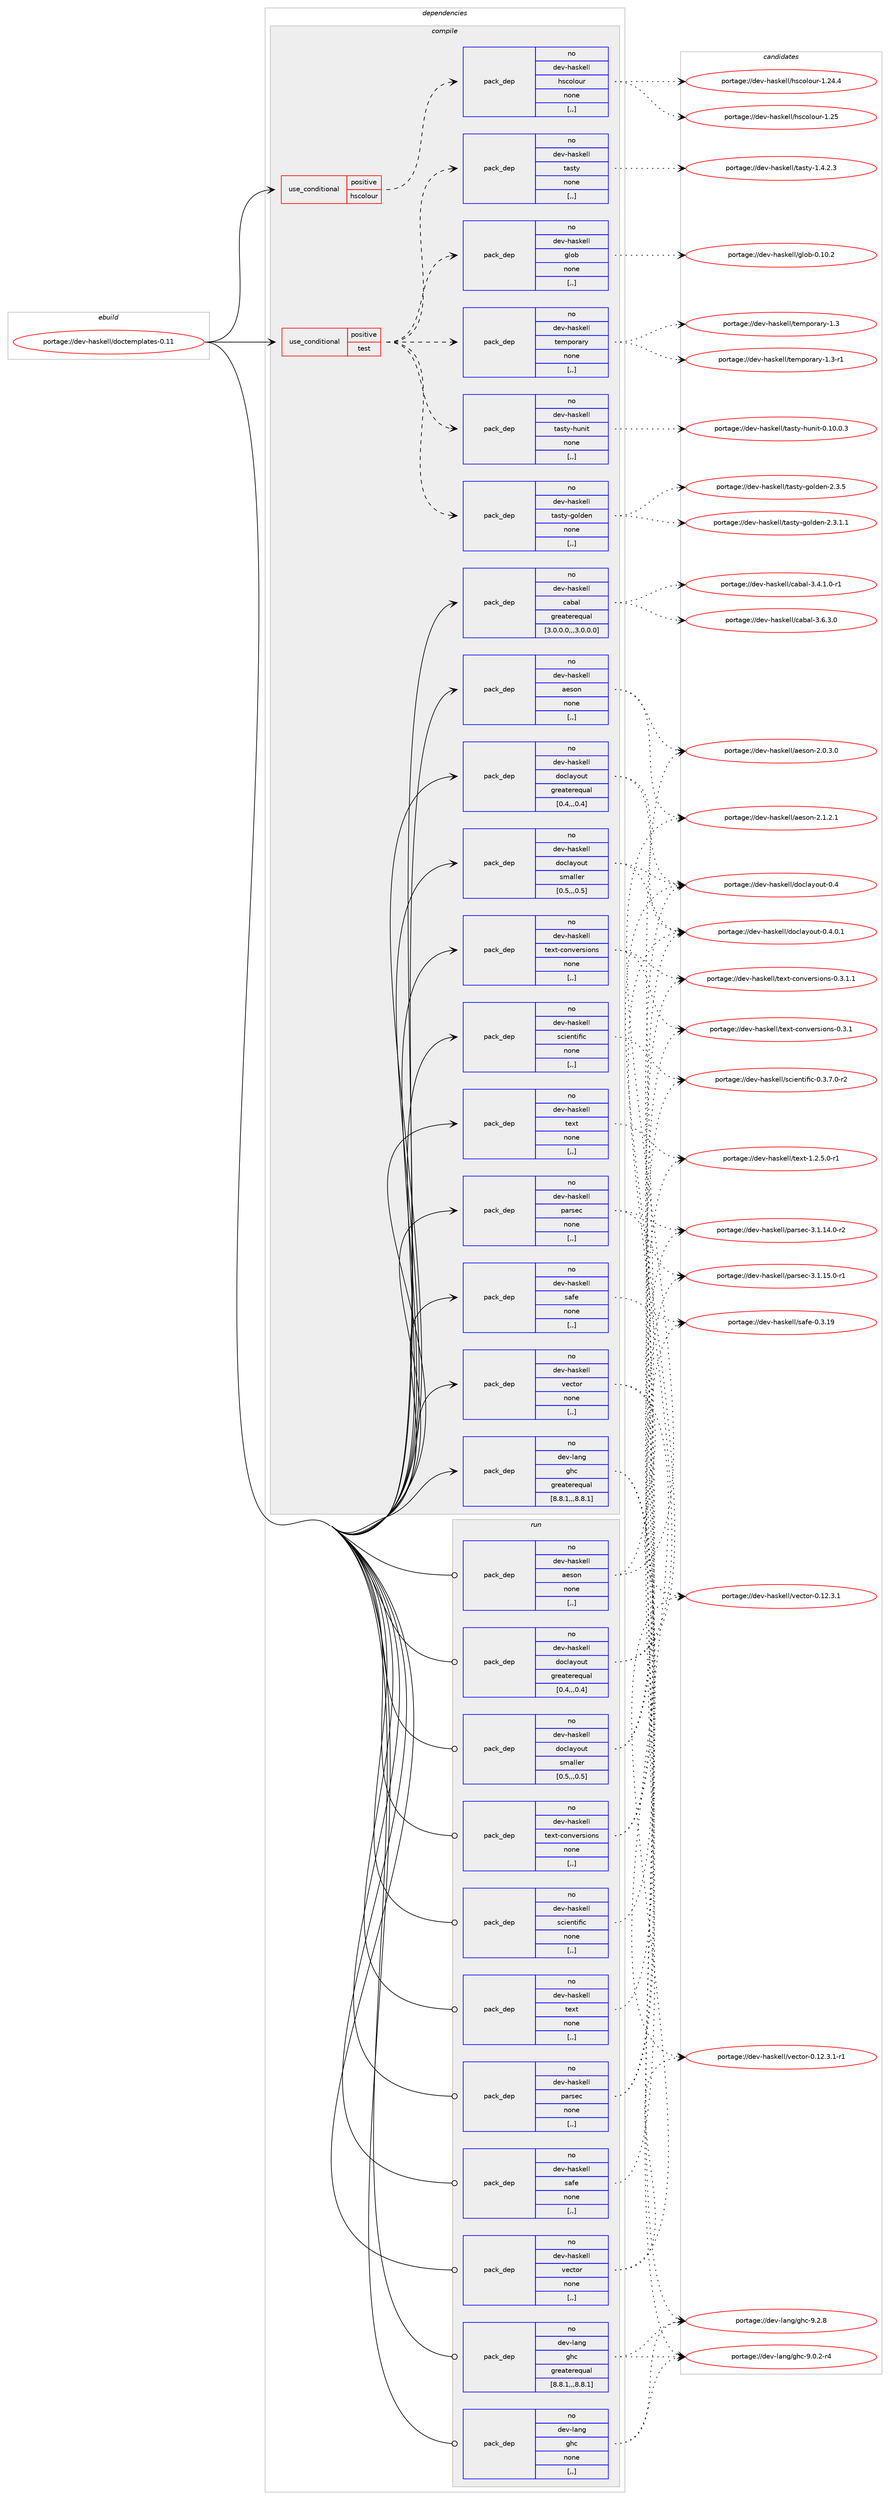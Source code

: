 digraph prolog {

# *************
# Graph options
# *************

newrank=true;
concentrate=true;
compound=true;
graph [rankdir=LR,fontname=Helvetica,fontsize=10,ranksep=1.5];#, ranksep=2.5, nodesep=0.2];
edge  [arrowhead=vee];
node  [fontname=Helvetica,fontsize=10];

# **********
# The ebuild
# **********

subgraph cluster_leftcol {
color=gray;
rank=same;
label=<<i>ebuild</i>>;
id [label="portage://dev-haskell/doctemplates-0.11", color=red, width=4, href="../dev-haskell/doctemplates-0.11.svg"];
}

# ****************
# The dependencies
# ****************

subgraph cluster_midcol {
color=gray;
label=<<i>dependencies</i>>;
subgraph cluster_compile {
fillcolor="#eeeeee";
style=filled;
label=<<i>compile</i>>;
subgraph cond19751 {
dependency77617 [label=<<TABLE BORDER="0" CELLBORDER="1" CELLSPACING="0" CELLPADDING="4"><TR><TD ROWSPAN="3" CELLPADDING="10">use_conditional</TD></TR><TR><TD>positive</TD></TR><TR><TD>hscolour</TD></TR></TABLE>>, shape=none, color=red];
subgraph pack56919 {
dependency77618 [label=<<TABLE BORDER="0" CELLBORDER="1" CELLSPACING="0" CELLPADDING="4" WIDTH="220"><TR><TD ROWSPAN="6" CELLPADDING="30">pack_dep</TD></TR><TR><TD WIDTH="110">no</TD></TR><TR><TD>dev-haskell</TD></TR><TR><TD>hscolour</TD></TR><TR><TD>none</TD></TR><TR><TD>[,,]</TD></TR></TABLE>>, shape=none, color=blue];
}
dependency77617:e -> dependency77618:w [weight=20,style="dashed",arrowhead="vee"];
}
id:e -> dependency77617:w [weight=20,style="solid",arrowhead="vee"];
subgraph cond19752 {
dependency77619 [label=<<TABLE BORDER="0" CELLBORDER="1" CELLSPACING="0" CELLPADDING="4"><TR><TD ROWSPAN="3" CELLPADDING="10">use_conditional</TD></TR><TR><TD>positive</TD></TR><TR><TD>test</TD></TR></TABLE>>, shape=none, color=red];
subgraph pack56920 {
dependency77620 [label=<<TABLE BORDER="0" CELLBORDER="1" CELLSPACING="0" CELLPADDING="4" WIDTH="220"><TR><TD ROWSPAN="6" CELLPADDING="30">pack_dep</TD></TR><TR><TD WIDTH="110">no</TD></TR><TR><TD>dev-haskell</TD></TR><TR><TD>glob</TD></TR><TR><TD>none</TD></TR><TR><TD>[,,]</TD></TR></TABLE>>, shape=none, color=blue];
}
dependency77619:e -> dependency77620:w [weight=20,style="dashed",arrowhead="vee"];
subgraph pack56921 {
dependency77621 [label=<<TABLE BORDER="0" CELLBORDER="1" CELLSPACING="0" CELLPADDING="4" WIDTH="220"><TR><TD ROWSPAN="6" CELLPADDING="30">pack_dep</TD></TR><TR><TD WIDTH="110">no</TD></TR><TR><TD>dev-haskell</TD></TR><TR><TD>tasty</TD></TR><TR><TD>none</TD></TR><TR><TD>[,,]</TD></TR></TABLE>>, shape=none, color=blue];
}
dependency77619:e -> dependency77621:w [weight=20,style="dashed",arrowhead="vee"];
subgraph pack56922 {
dependency77622 [label=<<TABLE BORDER="0" CELLBORDER="1" CELLSPACING="0" CELLPADDING="4" WIDTH="220"><TR><TD ROWSPAN="6" CELLPADDING="30">pack_dep</TD></TR><TR><TD WIDTH="110">no</TD></TR><TR><TD>dev-haskell</TD></TR><TR><TD>tasty-golden</TD></TR><TR><TD>none</TD></TR><TR><TD>[,,]</TD></TR></TABLE>>, shape=none, color=blue];
}
dependency77619:e -> dependency77622:w [weight=20,style="dashed",arrowhead="vee"];
subgraph pack56923 {
dependency77623 [label=<<TABLE BORDER="0" CELLBORDER="1" CELLSPACING="0" CELLPADDING="4" WIDTH="220"><TR><TD ROWSPAN="6" CELLPADDING="30">pack_dep</TD></TR><TR><TD WIDTH="110">no</TD></TR><TR><TD>dev-haskell</TD></TR><TR><TD>tasty-hunit</TD></TR><TR><TD>none</TD></TR><TR><TD>[,,]</TD></TR></TABLE>>, shape=none, color=blue];
}
dependency77619:e -> dependency77623:w [weight=20,style="dashed",arrowhead="vee"];
subgraph pack56924 {
dependency77624 [label=<<TABLE BORDER="0" CELLBORDER="1" CELLSPACING="0" CELLPADDING="4" WIDTH="220"><TR><TD ROWSPAN="6" CELLPADDING="30">pack_dep</TD></TR><TR><TD WIDTH="110">no</TD></TR><TR><TD>dev-haskell</TD></TR><TR><TD>temporary</TD></TR><TR><TD>none</TD></TR><TR><TD>[,,]</TD></TR></TABLE>>, shape=none, color=blue];
}
dependency77619:e -> dependency77624:w [weight=20,style="dashed",arrowhead="vee"];
}
id:e -> dependency77619:w [weight=20,style="solid",arrowhead="vee"];
subgraph pack56925 {
dependency77625 [label=<<TABLE BORDER="0" CELLBORDER="1" CELLSPACING="0" CELLPADDING="4" WIDTH="220"><TR><TD ROWSPAN="6" CELLPADDING="30">pack_dep</TD></TR><TR><TD WIDTH="110">no</TD></TR><TR><TD>dev-haskell</TD></TR><TR><TD>aeson</TD></TR><TR><TD>none</TD></TR><TR><TD>[,,]</TD></TR></TABLE>>, shape=none, color=blue];
}
id:e -> dependency77625:w [weight=20,style="solid",arrowhead="vee"];
subgraph pack56926 {
dependency77626 [label=<<TABLE BORDER="0" CELLBORDER="1" CELLSPACING="0" CELLPADDING="4" WIDTH="220"><TR><TD ROWSPAN="6" CELLPADDING="30">pack_dep</TD></TR><TR><TD WIDTH="110">no</TD></TR><TR><TD>dev-haskell</TD></TR><TR><TD>cabal</TD></TR><TR><TD>greaterequal</TD></TR><TR><TD>[3.0.0.0,,,3.0.0.0]</TD></TR></TABLE>>, shape=none, color=blue];
}
id:e -> dependency77626:w [weight=20,style="solid",arrowhead="vee"];
subgraph pack56927 {
dependency77627 [label=<<TABLE BORDER="0" CELLBORDER="1" CELLSPACING="0" CELLPADDING="4" WIDTH="220"><TR><TD ROWSPAN="6" CELLPADDING="30">pack_dep</TD></TR><TR><TD WIDTH="110">no</TD></TR><TR><TD>dev-haskell</TD></TR><TR><TD>doclayout</TD></TR><TR><TD>greaterequal</TD></TR><TR><TD>[0.4,,,0.4]</TD></TR></TABLE>>, shape=none, color=blue];
}
id:e -> dependency77627:w [weight=20,style="solid",arrowhead="vee"];
subgraph pack56928 {
dependency77628 [label=<<TABLE BORDER="0" CELLBORDER="1" CELLSPACING="0" CELLPADDING="4" WIDTH="220"><TR><TD ROWSPAN="6" CELLPADDING="30">pack_dep</TD></TR><TR><TD WIDTH="110">no</TD></TR><TR><TD>dev-haskell</TD></TR><TR><TD>doclayout</TD></TR><TR><TD>smaller</TD></TR><TR><TD>[0.5,,,0.5]</TD></TR></TABLE>>, shape=none, color=blue];
}
id:e -> dependency77628:w [weight=20,style="solid",arrowhead="vee"];
subgraph pack56929 {
dependency77629 [label=<<TABLE BORDER="0" CELLBORDER="1" CELLSPACING="0" CELLPADDING="4" WIDTH="220"><TR><TD ROWSPAN="6" CELLPADDING="30">pack_dep</TD></TR><TR><TD WIDTH="110">no</TD></TR><TR><TD>dev-haskell</TD></TR><TR><TD>parsec</TD></TR><TR><TD>none</TD></TR><TR><TD>[,,]</TD></TR></TABLE>>, shape=none, color=blue];
}
id:e -> dependency77629:w [weight=20,style="solid",arrowhead="vee"];
subgraph pack56930 {
dependency77630 [label=<<TABLE BORDER="0" CELLBORDER="1" CELLSPACING="0" CELLPADDING="4" WIDTH="220"><TR><TD ROWSPAN="6" CELLPADDING="30">pack_dep</TD></TR><TR><TD WIDTH="110">no</TD></TR><TR><TD>dev-haskell</TD></TR><TR><TD>safe</TD></TR><TR><TD>none</TD></TR><TR><TD>[,,]</TD></TR></TABLE>>, shape=none, color=blue];
}
id:e -> dependency77630:w [weight=20,style="solid",arrowhead="vee"];
subgraph pack56931 {
dependency77631 [label=<<TABLE BORDER="0" CELLBORDER="1" CELLSPACING="0" CELLPADDING="4" WIDTH="220"><TR><TD ROWSPAN="6" CELLPADDING="30">pack_dep</TD></TR><TR><TD WIDTH="110">no</TD></TR><TR><TD>dev-haskell</TD></TR><TR><TD>scientific</TD></TR><TR><TD>none</TD></TR><TR><TD>[,,]</TD></TR></TABLE>>, shape=none, color=blue];
}
id:e -> dependency77631:w [weight=20,style="solid",arrowhead="vee"];
subgraph pack56932 {
dependency77632 [label=<<TABLE BORDER="0" CELLBORDER="1" CELLSPACING="0" CELLPADDING="4" WIDTH="220"><TR><TD ROWSPAN="6" CELLPADDING="30">pack_dep</TD></TR><TR><TD WIDTH="110">no</TD></TR><TR><TD>dev-haskell</TD></TR><TR><TD>text</TD></TR><TR><TD>none</TD></TR><TR><TD>[,,]</TD></TR></TABLE>>, shape=none, color=blue];
}
id:e -> dependency77632:w [weight=20,style="solid",arrowhead="vee"];
subgraph pack56933 {
dependency77633 [label=<<TABLE BORDER="0" CELLBORDER="1" CELLSPACING="0" CELLPADDING="4" WIDTH="220"><TR><TD ROWSPAN="6" CELLPADDING="30">pack_dep</TD></TR><TR><TD WIDTH="110">no</TD></TR><TR><TD>dev-haskell</TD></TR><TR><TD>text-conversions</TD></TR><TR><TD>none</TD></TR><TR><TD>[,,]</TD></TR></TABLE>>, shape=none, color=blue];
}
id:e -> dependency77633:w [weight=20,style="solid",arrowhead="vee"];
subgraph pack56934 {
dependency77634 [label=<<TABLE BORDER="0" CELLBORDER="1" CELLSPACING="0" CELLPADDING="4" WIDTH="220"><TR><TD ROWSPAN="6" CELLPADDING="30">pack_dep</TD></TR><TR><TD WIDTH="110">no</TD></TR><TR><TD>dev-haskell</TD></TR><TR><TD>vector</TD></TR><TR><TD>none</TD></TR><TR><TD>[,,]</TD></TR></TABLE>>, shape=none, color=blue];
}
id:e -> dependency77634:w [weight=20,style="solid",arrowhead="vee"];
subgraph pack56935 {
dependency77635 [label=<<TABLE BORDER="0" CELLBORDER="1" CELLSPACING="0" CELLPADDING="4" WIDTH="220"><TR><TD ROWSPAN="6" CELLPADDING="30">pack_dep</TD></TR><TR><TD WIDTH="110">no</TD></TR><TR><TD>dev-lang</TD></TR><TR><TD>ghc</TD></TR><TR><TD>greaterequal</TD></TR><TR><TD>[8.8.1,,,8.8.1]</TD></TR></TABLE>>, shape=none, color=blue];
}
id:e -> dependency77635:w [weight=20,style="solid",arrowhead="vee"];
}
subgraph cluster_compileandrun {
fillcolor="#eeeeee";
style=filled;
label=<<i>compile and run</i>>;
}
subgraph cluster_run {
fillcolor="#eeeeee";
style=filled;
label=<<i>run</i>>;
subgraph pack56936 {
dependency77636 [label=<<TABLE BORDER="0" CELLBORDER="1" CELLSPACING="0" CELLPADDING="4" WIDTH="220"><TR><TD ROWSPAN="6" CELLPADDING="30">pack_dep</TD></TR><TR><TD WIDTH="110">no</TD></TR><TR><TD>dev-haskell</TD></TR><TR><TD>aeson</TD></TR><TR><TD>none</TD></TR><TR><TD>[,,]</TD></TR></TABLE>>, shape=none, color=blue];
}
id:e -> dependency77636:w [weight=20,style="solid",arrowhead="odot"];
subgraph pack56937 {
dependency77637 [label=<<TABLE BORDER="0" CELLBORDER="1" CELLSPACING="0" CELLPADDING="4" WIDTH="220"><TR><TD ROWSPAN="6" CELLPADDING="30">pack_dep</TD></TR><TR><TD WIDTH="110">no</TD></TR><TR><TD>dev-haskell</TD></TR><TR><TD>doclayout</TD></TR><TR><TD>greaterequal</TD></TR><TR><TD>[0.4,,,0.4]</TD></TR></TABLE>>, shape=none, color=blue];
}
id:e -> dependency77637:w [weight=20,style="solid",arrowhead="odot"];
subgraph pack56938 {
dependency77638 [label=<<TABLE BORDER="0" CELLBORDER="1" CELLSPACING="0" CELLPADDING="4" WIDTH="220"><TR><TD ROWSPAN="6" CELLPADDING="30">pack_dep</TD></TR><TR><TD WIDTH="110">no</TD></TR><TR><TD>dev-haskell</TD></TR><TR><TD>doclayout</TD></TR><TR><TD>smaller</TD></TR><TR><TD>[0.5,,,0.5]</TD></TR></TABLE>>, shape=none, color=blue];
}
id:e -> dependency77638:w [weight=20,style="solid",arrowhead="odot"];
subgraph pack56939 {
dependency77639 [label=<<TABLE BORDER="0" CELLBORDER="1" CELLSPACING="0" CELLPADDING="4" WIDTH="220"><TR><TD ROWSPAN="6" CELLPADDING="30">pack_dep</TD></TR><TR><TD WIDTH="110">no</TD></TR><TR><TD>dev-haskell</TD></TR><TR><TD>parsec</TD></TR><TR><TD>none</TD></TR><TR><TD>[,,]</TD></TR></TABLE>>, shape=none, color=blue];
}
id:e -> dependency77639:w [weight=20,style="solid",arrowhead="odot"];
subgraph pack56940 {
dependency77640 [label=<<TABLE BORDER="0" CELLBORDER="1" CELLSPACING="0" CELLPADDING="4" WIDTH="220"><TR><TD ROWSPAN="6" CELLPADDING="30">pack_dep</TD></TR><TR><TD WIDTH="110">no</TD></TR><TR><TD>dev-haskell</TD></TR><TR><TD>safe</TD></TR><TR><TD>none</TD></TR><TR><TD>[,,]</TD></TR></TABLE>>, shape=none, color=blue];
}
id:e -> dependency77640:w [weight=20,style="solid",arrowhead="odot"];
subgraph pack56941 {
dependency77641 [label=<<TABLE BORDER="0" CELLBORDER="1" CELLSPACING="0" CELLPADDING="4" WIDTH="220"><TR><TD ROWSPAN="6" CELLPADDING="30">pack_dep</TD></TR><TR><TD WIDTH="110">no</TD></TR><TR><TD>dev-haskell</TD></TR><TR><TD>scientific</TD></TR><TR><TD>none</TD></TR><TR><TD>[,,]</TD></TR></TABLE>>, shape=none, color=blue];
}
id:e -> dependency77641:w [weight=20,style="solid",arrowhead="odot"];
subgraph pack56942 {
dependency77642 [label=<<TABLE BORDER="0" CELLBORDER="1" CELLSPACING="0" CELLPADDING="4" WIDTH="220"><TR><TD ROWSPAN="6" CELLPADDING="30">pack_dep</TD></TR><TR><TD WIDTH="110">no</TD></TR><TR><TD>dev-haskell</TD></TR><TR><TD>text</TD></TR><TR><TD>none</TD></TR><TR><TD>[,,]</TD></TR></TABLE>>, shape=none, color=blue];
}
id:e -> dependency77642:w [weight=20,style="solid",arrowhead="odot"];
subgraph pack56943 {
dependency77643 [label=<<TABLE BORDER="0" CELLBORDER="1" CELLSPACING="0" CELLPADDING="4" WIDTH="220"><TR><TD ROWSPAN="6" CELLPADDING="30">pack_dep</TD></TR><TR><TD WIDTH="110">no</TD></TR><TR><TD>dev-haskell</TD></TR><TR><TD>text-conversions</TD></TR><TR><TD>none</TD></TR><TR><TD>[,,]</TD></TR></TABLE>>, shape=none, color=blue];
}
id:e -> dependency77643:w [weight=20,style="solid",arrowhead="odot"];
subgraph pack56944 {
dependency77644 [label=<<TABLE BORDER="0" CELLBORDER="1" CELLSPACING="0" CELLPADDING="4" WIDTH="220"><TR><TD ROWSPAN="6" CELLPADDING="30">pack_dep</TD></TR><TR><TD WIDTH="110">no</TD></TR><TR><TD>dev-haskell</TD></TR><TR><TD>vector</TD></TR><TR><TD>none</TD></TR><TR><TD>[,,]</TD></TR></TABLE>>, shape=none, color=blue];
}
id:e -> dependency77644:w [weight=20,style="solid",arrowhead="odot"];
subgraph pack56945 {
dependency77645 [label=<<TABLE BORDER="0" CELLBORDER="1" CELLSPACING="0" CELLPADDING="4" WIDTH="220"><TR><TD ROWSPAN="6" CELLPADDING="30">pack_dep</TD></TR><TR><TD WIDTH="110">no</TD></TR><TR><TD>dev-lang</TD></TR><TR><TD>ghc</TD></TR><TR><TD>greaterequal</TD></TR><TR><TD>[8.8.1,,,8.8.1]</TD></TR></TABLE>>, shape=none, color=blue];
}
id:e -> dependency77645:w [weight=20,style="solid",arrowhead="odot"];
subgraph pack56946 {
dependency77646 [label=<<TABLE BORDER="0" CELLBORDER="1" CELLSPACING="0" CELLPADDING="4" WIDTH="220"><TR><TD ROWSPAN="6" CELLPADDING="30">pack_dep</TD></TR><TR><TD WIDTH="110">no</TD></TR><TR><TD>dev-lang</TD></TR><TR><TD>ghc</TD></TR><TR><TD>none</TD></TR><TR><TD>[,,]</TD></TR></TABLE>>, shape=none, color=blue];
}
id:e -> dependency77646:w [weight=20,style="solid",arrowhead="odot"];
}
}

# **************
# The candidates
# **************

subgraph cluster_choices {
rank=same;
color=gray;
label=<<i>candidates</i>>;

subgraph choice56919 {
color=black;
nodesep=1;
choice1001011184510497115107101108108471041159911110811111711445494650524652 [label="portage://dev-haskell/hscolour-1.24.4", color=red, width=4,href="../dev-haskell/hscolour-1.24.4.svg"];
choice100101118451049711510710110810847104115991111081111171144549465053 [label="portage://dev-haskell/hscolour-1.25", color=red, width=4,href="../dev-haskell/hscolour-1.25.svg"];
dependency77618:e -> choice1001011184510497115107101108108471041159911110811111711445494650524652:w [style=dotted,weight="100"];
dependency77618:e -> choice100101118451049711510710110810847104115991111081111171144549465053:w [style=dotted,weight="100"];
}
subgraph choice56920 {
color=black;
nodesep=1;
choice1001011184510497115107101108108471031081119845484649484650 [label="portage://dev-haskell/glob-0.10.2", color=red, width=4,href="../dev-haskell/glob-0.10.2.svg"];
dependency77620:e -> choice1001011184510497115107101108108471031081119845484649484650:w [style=dotted,weight="100"];
}
subgraph choice56921 {
color=black;
nodesep=1;
choice100101118451049711510710110810847116971151161214549465246504651 [label="portage://dev-haskell/tasty-1.4.2.3", color=red, width=4,href="../dev-haskell/tasty-1.4.2.3.svg"];
dependency77621:e -> choice100101118451049711510710110810847116971151161214549465246504651:w [style=dotted,weight="100"];
}
subgraph choice56922 {
color=black;
nodesep=1;
choice10010111845104971151071011081084711697115116121451031111081001011104550465146494649 [label="portage://dev-haskell/tasty-golden-2.3.1.1", color=red, width=4,href="../dev-haskell/tasty-golden-2.3.1.1.svg"];
choice1001011184510497115107101108108471169711511612145103111108100101110455046514653 [label="portage://dev-haskell/tasty-golden-2.3.5", color=red, width=4,href="../dev-haskell/tasty-golden-2.3.5.svg"];
dependency77622:e -> choice10010111845104971151071011081084711697115116121451031111081001011104550465146494649:w [style=dotted,weight="100"];
dependency77622:e -> choice1001011184510497115107101108108471169711511612145103111108100101110455046514653:w [style=dotted,weight="100"];
}
subgraph choice56923 {
color=black;
nodesep=1;
choice1001011184510497115107101108108471169711511612145104117110105116454846494846484651 [label="portage://dev-haskell/tasty-hunit-0.10.0.3", color=red, width=4,href="../dev-haskell/tasty-hunit-0.10.0.3.svg"];
dependency77623:e -> choice1001011184510497115107101108108471169711511612145104117110105116454846494846484651:w [style=dotted,weight="100"];
}
subgraph choice56924 {
color=black;
nodesep=1;
choice1001011184510497115107101108108471161011091121111149711412145494651 [label="portage://dev-haskell/temporary-1.3", color=red, width=4,href="../dev-haskell/temporary-1.3.svg"];
choice10010111845104971151071011081084711610110911211111497114121454946514511449 [label="portage://dev-haskell/temporary-1.3-r1", color=red, width=4,href="../dev-haskell/temporary-1.3-r1.svg"];
dependency77624:e -> choice1001011184510497115107101108108471161011091121111149711412145494651:w [style=dotted,weight="100"];
dependency77624:e -> choice10010111845104971151071011081084711610110911211111497114121454946514511449:w [style=dotted,weight="100"];
}
subgraph choice56925 {
color=black;
nodesep=1;
choice100101118451049711510710110810847971011151111104550464846514648 [label="portage://dev-haskell/aeson-2.0.3.0", color=red, width=4,href="../dev-haskell/aeson-2.0.3.0.svg"];
choice100101118451049711510710110810847971011151111104550464946504649 [label="portage://dev-haskell/aeson-2.1.2.1", color=red, width=4,href="../dev-haskell/aeson-2.1.2.1.svg"];
dependency77625:e -> choice100101118451049711510710110810847971011151111104550464846514648:w [style=dotted,weight="100"];
dependency77625:e -> choice100101118451049711510710110810847971011151111104550464946504649:w [style=dotted,weight="100"];
}
subgraph choice56926 {
color=black;
nodesep=1;
choice1001011184510497115107101108108479997989710845514652464946484511449 [label="portage://dev-haskell/cabal-3.4.1.0-r1", color=red, width=4,href="../dev-haskell/cabal-3.4.1.0-r1.svg"];
choice100101118451049711510710110810847999798971084551465446514648 [label="portage://dev-haskell/cabal-3.6.3.0", color=red, width=4,href="../dev-haskell/cabal-3.6.3.0.svg"];
dependency77626:e -> choice1001011184510497115107101108108479997989710845514652464946484511449:w [style=dotted,weight="100"];
dependency77626:e -> choice100101118451049711510710110810847999798971084551465446514648:w [style=dotted,weight="100"];
}
subgraph choice56927 {
color=black;
nodesep=1;
choice100101118451049711510710110810847100111991089712111111711645484652 [label="portage://dev-haskell/doclayout-0.4", color=red, width=4,href="../dev-haskell/doclayout-0.4.svg"];
choice10010111845104971151071011081084710011199108971211111171164548465246484649 [label="portage://dev-haskell/doclayout-0.4.0.1", color=red, width=4,href="../dev-haskell/doclayout-0.4.0.1.svg"];
dependency77627:e -> choice100101118451049711510710110810847100111991089712111111711645484652:w [style=dotted,weight="100"];
dependency77627:e -> choice10010111845104971151071011081084710011199108971211111171164548465246484649:w [style=dotted,weight="100"];
}
subgraph choice56928 {
color=black;
nodesep=1;
choice100101118451049711510710110810847100111991089712111111711645484652 [label="portage://dev-haskell/doclayout-0.4", color=red, width=4,href="../dev-haskell/doclayout-0.4.svg"];
choice10010111845104971151071011081084710011199108971211111171164548465246484649 [label="portage://dev-haskell/doclayout-0.4.0.1", color=red, width=4,href="../dev-haskell/doclayout-0.4.0.1.svg"];
dependency77628:e -> choice100101118451049711510710110810847100111991089712111111711645484652:w [style=dotted,weight="100"];
dependency77628:e -> choice10010111845104971151071011081084710011199108971211111171164548465246484649:w [style=dotted,weight="100"];
}
subgraph choice56929 {
color=black;
nodesep=1;
choice10010111845104971151071011081084711297114115101994551464946495246484511450 [label="portage://dev-haskell/parsec-3.1.14.0-r2", color=red, width=4,href="../dev-haskell/parsec-3.1.14.0-r2.svg"];
choice10010111845104971151071011081084711297114115101994551464946495346484511449 [label="portage://dev-haskell/parsec-3.1.15.0-r1", color=red, width=4,href="../dev-haskell/parsec-3.1.15.0-r1.svg"];
dependency77629:e -> choice10010111845104971151071011081084711297114115101994551464946495246484511450:w [style=dotted,weight="100"];
dependency77629:e -> choice10010111845104971151071011081084711297114115101994551464946495346484511449:w [style=dotted,weight="100"];
}
subgraph choice56930 {
color=black;
nodesep=1;
choice1001011184510497115107101108108471159710210145484651464957 [label="portage://dev-haskell/safe-0.3.19", color=red, width=4,href="../dev-haskell/safe-0.3.19.svg"];
dependency77630:e -> choice1001011184510497115107101108108471159710210145484651464957:w [style=dotted,weight="100"];
}
subgraph choice56931 {
color=black;
nodesep=1;
choice100101118451049711510710110810847115991051011101161051021059945484651465546484511450 [label="portage://dev-haskell/scientific-0.3.7.0-r2", color=red, width=4,href="../dev-haskell/scientific-0.3.7.0-r2.svg"];
dependency77631:e -> choice100101118451049711510710110810847115991051011101161051021059945484651465546484511450:w [style=dotted,weight="100"];
}
subgraph choice56932 {
color=black;
nodesep=1;
choice10010111845104971151071011081084711610112011645494650465346484511449 [label="portage://dev-haskell/text-1.2.5.0-r1", color=red, width=4,href="../dev-haskell/text-1.2.5.0-r1.svg"];
dependency77632:e -> choice10010111845104971151071011081084711610112011645494650465346484511449:w [style=dotted,weight="100"];
}
subgraph choice56933 {
color=black;
nodesep=1;
choice1001011184510497115107101108108471161011201164599111110118101114115105111110115454846514649 [label="portage://dev-haskell/text-conversions-0.3.1", color=red, width=4,href="../dev-haskell/text-conversions-0.3.1.svg"];
choice10010111845104971151071011081084711610112011645991111101181011141151051111101154548465146494649 [label="portage://dev-haskell/text-conversions-0.3.1.1", color=red, width=4,href="../dev-haskell/text-conversions-0.3.1.1.svg"];
dependency77633:e -> choice1001011184510497115107101108108471161011201164599111110118101114115105111110115454846514649:w [style=dotted,weight="100"];
dependency77633:e -> choice10010111845104971151071011081084711610112011645991111101181011141151051111101154548465146494649:w [style=dotted,weight="100"];
}
subgraph choice56934 {
color=black;
nodesep=1;
choice10010111845104971151071011081084711810199116111114454846495046514649 [label="portage://dev-haskell/vector-0.12.3.1", color=red, width=4,href="../dev-haskell/vector-0.12.3.1.svg"];
choice100101118451049711510710110810847118101991161111144548464950465146494511449 [label="portage://dev-haskell/vector-0.12.3.1-r1", color=red, width=4,href="../dev-haskell/vector-0.12.3.1-r1.svg"];
dependency77634:e -> choice10010111845104971151071011081084711810199116111114454846495046514649:w [style=dotted,weight="100"];
dependency77634:e -> choice100101118451049711510710110810847118101991161111144548464950465146494511449:w [style=dotted,weight="100"];
}
subgraph choice56935 {
color=black;
nodesep=1;
choice100101118451089711010347103104994557464846504511452 [label="portage://dev-lang/ghc-9.0.2-r4", color=red, width=4,href="../dev-lang/ghc-9.0.2-r4.svg"];
choice10010111845108971101034710310499455746504656 [label="portage://dev-lang/ghc-9.2.8", color=red, width=4,href="../dev-lang/ghc-9.2.8.svg"];
dependency77635:e -> choice100101118451089711010347103104994557464846504511452:w [style=dotted,weight="100"];
dependency77635:e -> choice10010111845108971101034710310499455746504656:w [style=dotted,weight="100"];
}
subgraph choice56936 {
color=black;
nodesep=1;
choice100101118451049711510710110810847971011151111104550464846514648 [label="portage://dev-haskell/aeson-2.0.3.0", color=red, width=4,href="../dev-haskell/aeson-2.0.3.0.svg"];
choice100101118451049711510710110810847971011151111104550464946504649 [label="portage://dev-haskell/aeson-2.1.2.1", color=red, width=4,href="../dev-haskell/aeson-2.1.2.1.svg"];
dependency77636:e -> choice100101118451049711510710110810847971011151111104550464846514648:w [style=dotted,weight="100"];
dependency77636:e -> choice100101118451049711510710110810847971011151111104550464946504649:w [style=dotted,weight="100"];
}
subgraph choice56937 {
color=black;
nodesep=1;
choice100101118451049711510710110810847100111991089712111111711645484652 [label="portage://dev-haskell/doclayout-0.4", color=red, width=4,href="../dev-haskell/doclayout-0.4.svg"];
choice10010111845104971151071011081084710011199108971211111171164548465246484649 [label="portage://dev-haskell/doclayout-0.4.0.1", color=red, width=4,href="../dev-haskell/doclayout-0.4.0.1.svg"];
dependency77637:e -> choice100101118451049711510710110810847100111991089712111111711645484652:w [style=dotted,weight="100"];
dependency77637:e -> choice10010111845104971151071011081084710011199108971211111171164548465246484649:w [style=dotted,weight="100"];
}
subgraph choice56938 {
color=black;
nodesep=1;
choice100101118451049711510710110810847100111991089712111111711645484652 [label="portage://dev-haskell/doclayout-0.4", color=red, width=4,href="../dev-haskell/doclayout-0.4.svg"];
choice10010111845104971151071011081084710011199108971211111171164548465246484649 [label="portage://dev-haskell/doclayout-0.4.0.1", color=red, width=4,href="../dev-haskell/doclayout-0.4.0.1.svg"];
dependency77638:e -> choice100101118451049711510710110810847100111991089712111111711645484652:w [style=dotted,weight="100"];
dependency77638:e -> choice10010111845104971151071011081084710011199108971211111171164548465246484649:w [style=dotted,weight="100"];
}
subgraph choice56939 {
color=black;
nodesep=1;
choice10010111845104971151071011081084711297114115101994551464946495246484511450 [label="portage://dev-haskell/parsec-3.1.14.0-r2", color=red, width=4,href="../dev-haskell/parsec-3.1.14.0-r2.svg"];
choice10010111845104971151071011081084711297114115101994551464946495346484511449 [label="portage://dev-haskell/parsec-3.1.15.0-r1", color=red, width=4,href="../dev-haskell/parsec-3.1.15.0-r1.svg"];
dependency77639:e -> choice10010111845104971151071011081084711297114115101994551464946495246484511450:w [style=dotted,weight="100"];
dependency77639:e -> choice10010111845104971151071011081084711297114115101994551464946495346484511449:w [style=dotted,weight="100"];
}
subgraph choice56940 {
color=black;
nodesep=1;
choice1001011184510497115107101108108471159710210145484651464957 [label="portage://dev-haskell/safe-0.3.19", color=red, width=4,href="../dev-haskell/safe-0.3.19.svg"];
dependency77640:e -> choice1001011184510497115107101108108471159710210145484651464957:w [style=dotted,weight="100"];
}
subgraph choice56941 {
color=black;
nodesep=1;
choice100101118451049711510710110810847115991051011101161051021059945484651465546484511450 [label="portage://dev-haskell/scientific-0.3.7.0-r2", color=red, width=4,href="../dev-haskell/scientific-0.3.7.0-r2.svg"];
dependency77641:e -> choice100101118451049711510710110810847115991051011101161051021059945484651465546484511450:w [style=dotted,weight="100"];
}
subgraph choice56942 {
color=black;
nodesep=1;
choice10010111845104971151071011081084711610112011645494650465346484511449 [label="portage://dev-haskell/text-1.2.5.0-r1", color=red, width=4,href="../dev-haskell/text-1.2.5.0-r1.svg"];
dependency77642:e -> choice10010111845104971151071011081084711610112011645494650465346484511449:w [style=dotted,weight="100"];
}
subgraph choice56943 {
color=black;
nodesep=1;
choice1001011184510497115107101108108471161011201164599111110118101114115105111110115454846514649 [label="portage://dev-haskell/text-conversions-0.3.1", color=red, width=4,href="../dev-haskell/text-conversions-0.3.1.svg"];
choice10010111845104971151071011081084711610112011645991111101181011141151051111101154548465146494649 [label="portage://dev-haskell/text-conversions-0.3.1.1", color=red, width=4,href="../dev-haskell/text-conversions-0.3.1.1.svg"];
dependency77643:e -> choice1001011184510497115107101108108471161011201164599111110118101114115105111110115454846514649:w [style=dotted,weight="100"];
dependency77643:e -> choice10010111845104971151071011081084711610112011645991111101181011141151051111101154548465146494649:w [style=dotted,weight="100"];
}
subgraph choice56944 {
color=black;
nodesep=1;
choice10010111845104971151071011081084711810199116111114454846495046514649 [label="portage://dev-haskell/vector-0.12.3.1", color=red, width=4,href="../dev-haskell/vector-0.12.3.1.svg"];
choice100101118451049711510710110810847118101991161111144548464950465146494511449 [label="portage://dev-haskell/vector-0.12.3.1-r1", color=red, width=4,href="../dev-haskell/vector-0.12.3.1-r1.svg"];
dependency77644:e -> choice10010111845104971151071011081084711810199116111114454846495046514649:w [style=dotted,weight="100"];
dependency77644:e -> choice100101118451049711510710110810847118101991161111144548464950465146494511449:w [style=dotted,weight="100"];
}
subgraph choice56945 {
color=black;
nodesep=1;
choice100101118451089711010347103104994557464846504511452 [label="portage://dev-lang/ghc-9.0.2-r4", color=red, width=4,href="../dev-lang/ghc-9.0.2-r4.svg"];
choice10010111845108971101034710310499455746504656 [label="portage://dev-lang/ghc-9.2.8", color=red, width=4,href="../dev-lang/ghc-9.2.8.svg"];
dependency77645:e -> choice100101118451089711010347103104994557464846504511452:w [style=dotted,weight="100"];
dependency77645:e -> choice10010111845108971101034710310499455746504656:w [style=dotted,weight="100"];
}
subgraph choice56946 {
color=black;
nodesep=1;
choice100101118451089711010347103104994557464846504511452 [label="portage://dev-lang/ghc-9.0.2-r4", color=red, width=4,href="../dev-lang/ghc-9.0.2-r4.svg"];
choice10010111845108971101034710310499455746504656 [label="portage://dev-lang/ghc-9.2.8", color=red, width=4,href="../dev-lang/ghc-9.2.8.svg"];
dependency77646:e -> choice100101118451089711010347103104994557464846504511452:w [style=dotted,weight="100"];
dependency77646:e -> choice10010111845108971101034710310499455746504656:w [style=dotted,weight="100"];
}
}

}
